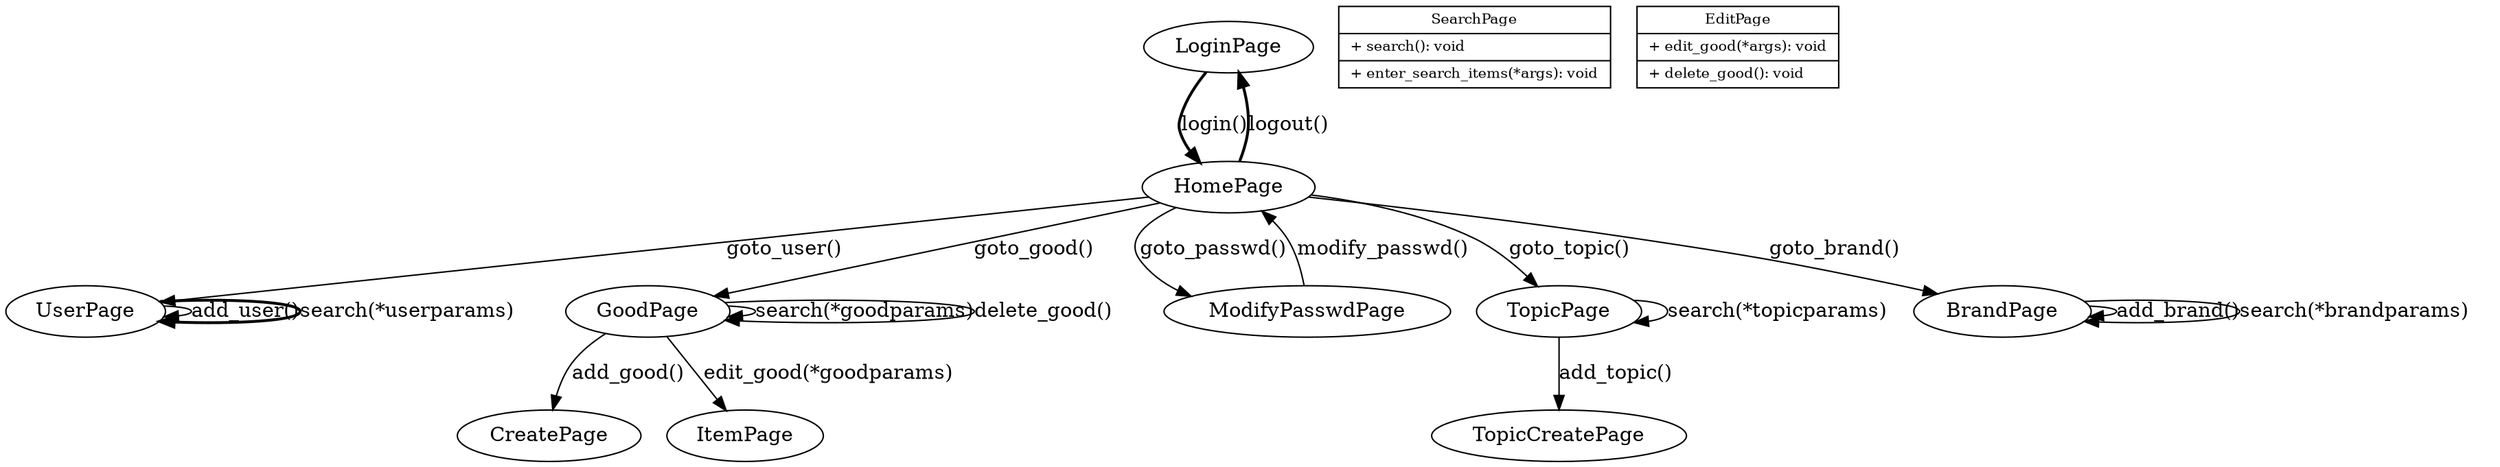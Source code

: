 digraph example4 {
    LoginPage -> HomePage [label = "login()",style = bold]
	HomePage -> LoginPage [label = "logout()",style = bold]
    HomePage -> UserPage [label = "goto_user()"]
	HomePage -> GoodPage [label = "goto_good()"]
	HomePage -> ModifyPasswdPage [label = "goto_passwd()"]
	HomePage -> TopicPage [label = "goto_topic()"]
	HomePage -> BrandPage [label = "goto_brand()"]
	ModifyPasswdPage -> HomePage [label = "modify_passwd()"]
    UserPage -> UserPage [label = "add_user()"]
	UserPage -> UserPage [label = "search(*userparams)",style = bold]
	BrandPage -> BrandPage [label = "add_brand()"]
	BrandPage -> BrandPage [label = "search(*brandparams)"]
	GoodPage -> CreatePage [label = "add_good()"]
	GoodPage -> GoodPage [label = "search(*goodparams)"]
	GoodPage -> ItemPage [label = "edit_good(*goodparams)"]
	GoodPage -> GoodPage [label = "delete_good()"]
	TopicPage -> TopicCreatePage [label = "add_topic()"]
	TopicPage -> TopicPage [label = "search(*topicparams)"]
	subgraph UML {
		label = "功能页面对象类"
		nodesep=0.8;  
		node [ fontsize=10, shape="record" ]  
		edge [  
			fontsize=8  
			arrowhead="empty"  
		]  
		SearchPage [ 
		label = "{SearchPage|+ search(): void\l|+ enter_search_items(*args): void\l}" 
		]
		EditPage [ 
		label = "{EditPage|+ edit_good(*args): void\l|+ delete_good(): void\l}" 
		]
		{ rank=same; SearchPage; EditPage }  
	}
	
}